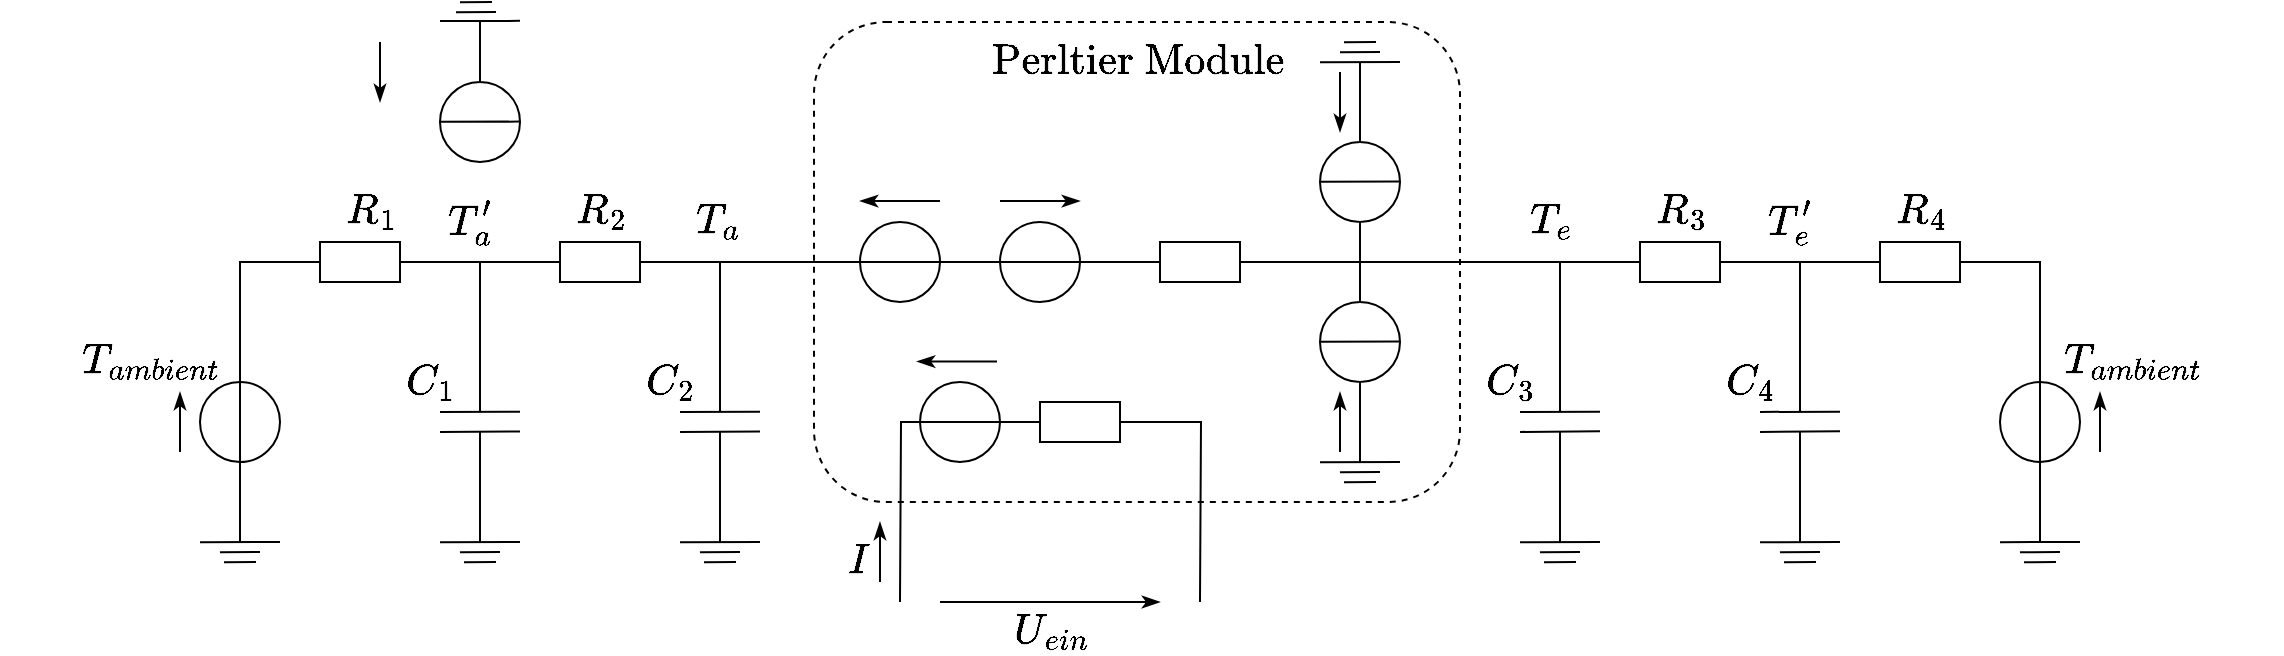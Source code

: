 <mxfile version="13.7.3" type="device"><diagram id="h_MGboUQ14YFF_3sKyS2" name="Seite-1"><mxGraphModel dx="569" dy="329" grid="1" gridSize="10" guides="1" tooltips="1" connect="1" arrows="1" fold="1" page="1" pageScale="1" pageWidth="827" pageHeight="1169" math="1" shadow="0"><root><mxCell id="0"/><mxCell id="1" parent="0"/><mxCell id="pfnBefo85EmkRrrAuSaj-95" value="" style="rounded=1;whiteSpace=wrap;html=1;dashed=1;fillColor=none;" vertex="1" parent="1"><mxGeometry x="507" y="140" width="323" height="240" as="geometry"/></mxCell><mxCell id="pfnBefo85EmkRrrAuSaj-18" value="" style="ellipse;whiteSpace=wrap;html=1;" vertex="1" parent="1"><mxGeometry x="1100" y="320" width="40" height="40" as="geometry"/></mxCell><mxCell id="pfnBefo85EmkRrrAuSaj-1" value="" style="ellipse;whiteSpace=wrap;html=1;" vertex="1" parent="1"><mxGeometry x="200" y="320" width="40" height="40" as="geometry"/></mxCell><mxCell id="pfnBefo85EmkRrrAuSaj-8" value="" style="ellipse;whiteSpace=wrap;html=1;" vertex="1" parent="1"><mxGeometry x="530" y="240" width="40" height="40" as="geometry"/></mxCell><mxCell id="pfnBefo85EmkRrrAuSaj-9" value="" style="ellipse;whiteSpace=wrap;html=1;" vertex="1" parent="1"><mxGeometry x="600" y="240" width="40" height="40" as="geometry"/></mxCell><mxCell id="pfnBefo85EmkRrrAuSaj-66" style="edgeStyle=orthogonalEdgeStyle;rounded=0;orthogonalLoop=1;jettySize=auto;html=1;entryX=1;entryY=0.5;entryDx=0;entryDy=0;endArrow=none;endFill=0;" edge="1" parent="1" source="pfnBefo85EmkRrrAuSaj-107" target="pfnBefo85EmkRrrAuSaj-13"><mxGeometry relative="1" as="geometry"><mxPoint x="1120" y="400" as="sourcePoint"/><Array as="points"/></mxGeometry></mxCell><mxCell id="pfnBefo85EmkRrrAuSaj-40" style="edgeStyle=orthogonalEdgeStyle;rounded=0;orthogonalLoop=1;jettySize=auto;html=1;entryX=0;entryY=0.5;entryDx=0;entryDy=0;endArrow=none;endFill=0;" edge="1" parent="1" target="pfnBefo85EmkRrrAuSaj-2"><mxGeometry relative="1" as="geometry"><mxPoint x="220" y="400" as="sourcePoint"/><Array as="points"><mxPoint x="220" y="260"/></Array></mxGeometry></mxCell><mxCell id="pfnBefo85EmkRrrAuSaj-41" style="edgeStyle=orthogonalEdgeStyle;rounded=0;orthogonalLoop=1;jettySize=auto;html=1;entryX=0;entryY=0.5;entryDx=0;entryDy=0;endArrow=none;endFill=0;" edge="1" parent="1" source="pfnBefo85EmkRrrAuSaj-2" target="pfnBefo85EmkRrrAuSaj-5"><mxGeometry relative="1" as="geometry"/></mxCell><mxCell id="pfnBefo85EmkRrrAuSaj-2" value="" style="rounded=0;whiteSpace=wrap;html=1;" vertex="1" parent="1"><mxGeometry x="260" y="250" width="40" height="20" as="geometry"/></mxCell><mxCell id="pfnBefo85EmkRrrAuSaj-3" value="" style="endArrow=none;html=1;" edge="1" parent="1"><mxGeometry width="50" height="50" relative="1" as="geometry"><mxPoint x="320" y="335" as="sourcePoint"/><mxPoint x="360" y="334.9" as="targetPoint"/></mxGeometry></mxCell><mxCell id="pfnBefo85EmkRrrAuSaj-4" value="" style="endArrow=none;html=1;" edge="1" parent="1"><mxGeometry width="50" height="50" relative="1" as="geometry"><mxPoint x="320" y="345" as="sourcePoint"/><mxPoint x="360" y="344.7" as="targetPoint"/></mxGeometry></mxCell><mxCell id="pfnBefo85EmkRrrAuSaj-49" style="edgeStyle=orthogonalEdgeStyle;rounded=0;orthogonalLoop=1;jettySize=auto;html=1;entryX=0;entryY=0.5;entryDx=0;entryDy=0;endArrow=none;endFill=0;" edge="1" parent="1" source="pfnBefo85EmkRrrAuSaj-5" target="pfnBefo85EmkRrrAuSaj-10"><mxGeometry relative="1" as="geometry"/></mxCell><mxCell id="pfnBefo85EmkRrrAuSaj-5" value="" style="rounded=0;whiteSpace=wrap;html=1;" vertex="1" parent="1"><mxGeometry x="380" y="250" width="40" height="20" as="geometry"/></mxCell><mxCell id="pfnBefo85EmkRrrAuSaj-6" value="" style="endArrow=none;html=1;" edge="1" parent="1"><mxGeometry width="50" height="50" relative="1" as="geometry"><mxPoint x="440" y="335.03" as="sourcePoint"/><mxPoint x="480" y="334.93" as="targetPoint"/></mxGeometry></mxCell><mxCell id="pfnBefo85EmkRrrAuSaj-7" value="" style="endArrow=none;html=1;" edge="1" parent="1"><mxGeometry width="50" height="50" relative="1" as="geometry"><mxPoint x="440" y="345.03" as="sourcePoint"/><mxPoint x="480" y="344.73" as="targetPoint"/></mxGeometry></mxCell><mxCell id="pfnBefo85EmkRrrAuSaj-45" style="edgeStyle=orthogonalEdgeStyle;rounded=0;orthogonalLoop=1;jettySize=auto;html=1;entryX=0.5;entryY=1;entryDx=0;entryDy=0;endArrow=none;endFill=0;" edge="1" parent="1" source="pfnBefo85EmkRrrAuSaj-10" target="pfnBefo85EmkRrrAuSaj-11"><mxGeometry relative="1" as="geometry"/></mxCell><mxCell id="pfnBefo85EmkRrrAuSaj-10" value="" style="rounded=0;whiteSpace=wrap;html=1;" vertex="1" parent="1"><mxGeometry x="680" y="250" width="40" height="20" as="geometry"/></mxCell><mxCell id="pfnBefo85EmkRrrAuSaj-50" style="edgeStyle=orthogonalEdgeStyle;rounded=0;orthogonalLoop=1;jettySize=auto;html=1;exitX=0.5;exitY=0;exitDx=0;exitDy=0;endArrow=none;endFill=0;" edge="1" parent="1" source="pfnBefo85EmkRrrAuSaj-11"><mxGeometry relative="1" as="geometry"><mxPoint x="780" y="160" as="targetPoint"/></mxGeometry></mxCell><mxCell id="pfnBefo85EmkRrrAuSaj-11" value="" style="ellipse;whiteSpace=wrap;html=1;" vertex="1" parent="1"><mxGeometry x="760" y="200" width="40" height="40" as="geometry"/></mxCell><mxCell id="pfnBefo85EmkRrrAuSaj-46" style="edgeStyle=orthogonalEdgeStyle;rounded=0;orthogonalLoop=1;jettySize=auto;html=1;entryX=0;entryY=0.5;entryDx=0;entryDy=0;endArrow=none;endFill=0;" edge="1" parent="1" source="pfnBefo85EmkRrrAuSaj-12" target="pfnBefo85EmkRrrAuSaj-13"><mxGeometry relative="1" as="geometry"><Array as="points"><mxPoint x="780" y="300"/><mxPoint x="780" y="260"/></Array></mxGeometry></mxCell><mxCell id="pfnBefo85EmkRrrAuSaj-51" style="edgeStyle=orthogonalEdgeStyle;rounded=0;orthogonalLoop=1;jettySize=auto;html=1;endArrow=none;endFill=0;" edge="1" parent="1" source="pfnBefo85EmkRrrAuSaj-12"><mxGeometry relative="1" as="geometry"><mxPoint x="780" y="360" as="targetPoint"/></mxGeometry></mxCell><mxCell id="pfnBefo85EmkRrrAuSaj-12" value="" style="ellipse;whiteSpace=wrap;html=1;" vertex="1" parent="1"><mxGeometry x="760" y="280" width="40" height="40" as="geometry"/></mxCell><mxCell id="pfnBefo85EmkRrrAuSaj-13" value="" style="rounded=0;whiteSpace=wrap;html=1;" vertex="1" parent="1"><mxGeometry x="920" y="250" width="40" height="20" as="geometry"/></mxCell><mxCell id="pfnBefo85EmkRrrAuSaj-14" value="" style="endArrow=none;html=1;" edge="1" parent="1"><mxGeometry width="50" height="50" relative="1" as="geometry"><mxPoint x="860" y="334.96" as="sourcePoint"/><mxPoint x="900" y="334.86" as="targetPoint"/></mxGeometry></mxCell><mxCell id="pfnBefo85EmkRrrAuSaj-15" value="" style="endArrow=none;html=1;" edge="1" parent="1"><mxGeometry width="50" height="50" relative="1" as="geometry"><mxPoint x="860" y="344.96" as="sourcePoint"/><mxPoint x="900" y="344.66" as="targetPoint"/></mxGeometry></mxCell><mxCell id="pfnBefo85EmkRrrAuSaj-19" value="" style="endArrow=none;html=1;" edge="1" parent="1"><mxGeometry width="50" height="50" relative="1" as="geometry"><mxPoint x="200" y="400.1" as="sourcePoint"/><mxPoint x="240" y="400" as="targetPoint"/></mxGeometry></mxCell><mxCell id="pfnBefo85EmkRrrAuSaj-20" value="" style="endArrow=none;html=1;" edge="1" parent="1"><mxGeometry width="50" height="50" relative="1" as="geometry"><mxPoint x="212" y="410.1" as="sourcePoint"/><mxPoint x="228" y="410" as="targetPoint"/></mxGeometry></mxCell><mxCell id="pfnBefo85EmkRrrAuSaj-21" value="" style="endArrow=none;html=1;" edge="1" parent="1"><mxGeometry width="50" height="50" relative="1" as="geometry"><mxPoint x="210" y="405.1" as="sourcePoint"/><mxPoint x="230" y="405" as="targetPoint"/></mxGeometry></mxCell><mxCell id="pfnBefo85EmkRrrAuSaj-22" value="" style="endArrow=none;html=1;" edge="1" parent="1"><mxGeometry width="50" height="50" relative="1" as="geometry"><mxPoint x="320" y="400.1" as="sourcePoint"/><mxPoint x="360" y="400" as="targetPoint"/></mxGeometry></mxCell><mxCell id="pfnBefo85EmkRrrAuSaj-23" value="" style="endArrow=none;html=1;" edge="1" parent="1"><mxGeometry width="50" height="50" relative="1" as="geometry"><mxPoint x="332" y="410.1" as="sourcePoint"/><mxPoint x="348" y="410" as="targetPoint"/></mxGeometry></mxCell><mxCell id="pfnBefo85EmkRrrAuSaj-24" value="" style="endArrow=none;html=1;" edge="1" parent="1"><mxGeometry width="50" height="50" relative="1" as="geometry"><mxPoint x="330" y="405.1" as="sourcePoint"/><mxPoint x="350" y="405" as="targetPoint"/></mxGeometry></mxCell><mxCell id="pfnBefo85EmkRrrAuSaj-25" value="" style="endArrow=none;html=1;" edge="1" parent="1"><mxGeometry width="50" height="50" relative="1" as="geometry"><mxPoint x="440" y="400.1" as="sourcePoint"/><mxPoint x="480" y="400" as="targetPoint"/></mxGeometry></mxCell><mxCell id="pfnBefo85EmkRrrAuSaj-26" value="" style="endArrow=none;html=1;" edge="1" parent="1"><mxGeometry width="50" height="50" relative="1" as="geometry"><mxPoint x="452" y="410.1" as="sourcePoint"/><mxPoint x="468" y="410" as="targetPoint"/></mxGeometry></mxCell><mxCell id="pfnBefo85EmkRrrAuSaj-27" value="" style="endArrow=none;html=1;" edge="1" parent="1"><mxGeometry width="50" height="50" relative="1" as="geometry"><mxPoint x="450" y="405.1" as="sourcePoint"/><mxPoint x="470" y="405" as="targetPoint"/></mxGeometry></mxCell><mxCell id="pfnBefo85EmkRrrAuSaj-28" value="" style="endArrow=none;html=1;" edge="1" parent="1"><mxGeometry width="50" height="50" relative="1" as="geometry"><mxPoint x="860" y="400.1" as="sourcePoint"/><mxPoint x="900" y="400" as="targetPoint"/></mxGeometry></mxCell><mxCell id="pfnBefo85EmkRrrAuSaj-29" value="" style="endArrow=none;html=1;" edge="1" parent="1"><mxGeometry width="50" height="50" relative="1" as="geometry"><mxPoint x="872" y="410.1" as="sourcePoint"/><mxPoint x="888" y="410" as="targetPoint"/></mxGeometry></mxCell><mxCell id="pfnBefo85EmkRrrAuSaj-30" value="" style="endArrow=none;html=1;" edge="1" parent="1"><mxGeometry width="50" height="50" relative="1" as="geometry"><mxPoint x="870" y="405.1" as="sourcePoint"/><mxPoint x="890" y="405" as="targetPoint"/></mxGeometry></mxCell><mxCell id="pfnBefo85EmkRrrAuSaj-31" value="" style="endArrow=none;html=1;" edge="1" parent="1"><mxGeometry width="50" height="50" relative="1" as="geometry"><mxPoint x="760" y="360.1" as="sourcePoint"/><mxPoint x="800" y="360" as="targetPoint"/></mxGeometry></mxCell><mxCell id="pfnBefo85EmkRrrAuSaj-32" value="" style="endArrow=none;html=1;" edge="1" parent="1"><mxGeometry width="50" height="50" relative="1" as="geometry"><mxPoint x="772" y="370.1" as="sourcePoint"/><mxPoint x="788" y="370" as="targetPoint"/></mxGeometry></mxCell><mxCell id="pfnBefo85EmkRrrAuSaj-33" value="" style="endArrow=none;html=1;" edge="1" parent="1"><mxGeometry width="50" height="50" relative="1" as="geometry"><mxPoint x="770" y="365.1" as="sourcePoint"/><mxPoint x="790" y="365" as="targetPoint"/></mxGeometry></mxCell><mxCell id="pfnBefo85EmkRrrAuSaj-34" value="" style="endArrow=none;html=1;" edge="1" parent="1"><mxGeometry width="50" height="50" relative="1" as="geometry"><mxPoint x="1100" y="400.1" as="sourcePoint"/><mxPoint x="1140" y="400" as="targetPoint"/></mxGeometry></mxCell><mxCell id="pfnBefo85EmkRrrAuSaj-35" value="" style="endArrow=none;html=1;" edge="1" parent="1"><mxGeometry width="50" height="50" relative="1" as="geometry"><mxPoint x="1112" y="410.1" as="sourcePoint"/><mxPoint x="1128" y="410" as="targetPoint"/></mxGeometry></mxCell><mxCell id="pfnBefo85EmkRrrAuSaj-36" value="" style="endArrow=none;html=1;" edge="1" parent="1"><mxGeometry width="50" height="50" relative="1" as="geometry"><mxPoint x="1110" y="405.1" as="sourcePoint"/><mxPoint x="1130" y="405" as="targetPoint"/></mxGeometry></mxCell><mxCell id="pfnBefo85EmkRrrAuSaj-37" value="" style="endArrow=none;html=1;" edge="1" parent="1"><mxGeometry width="50" height="50" relative="1" as="geometry"><mxPoint x="800" y="160" as="sourcePoint"/><mxPoint x="760" y="160.1" as="targetPoint"/></mxGeometry></mxCell><mxCell id="pfnBefo85EmkRrrAuSaj-38" value="" style="endArrow=none;html=1;" edge="1" parent="1"><mxGeometry width="50" height="50" relative="1" as="geometry"><mxPoint x="788" y="150" as="sourcePoint"/><mxPoint x="772" y="150.1" as="targetPoint"/></mxGeometry></mxCell><mxCell id="pfnBefo85EmkRrrAuSaj-39" value="" style="endArrow=none;html=1;" edge="1" parent="1"><mxGeometry width="50" height="50" relative="1" as="geometry"><mxPoint x="790" y="155" as="sourcePoint"/><mxPoint x="770" y="155.1" as="targetPoint"/></mxGeometry></mxCell><mxCell id="pfnBefo85EmkRrrAuSaj-52" value="" style="endArrow=none;html=1;" edge="1" parent="1"><mxGeometry width="50" height="50" relative="1" as="geometry"><mxPoint x="760" y="219.9" as="sourcePoint"/><mxPoint x="800" y="219.8" as="targetPoint"/></mxGeometry></mxCell><mxCell id="pfnBefo85EmkRrrAuSaj-53" value="" style="endArrow=none;html=1;" edge="1" parent="1"><mxGeometry width="50" height="50" relative="1" as="geometry"><mxPoint x="760" y="299.9" as="sourcePoint"/><mxPoint x="800" y="299.8" as="targetPoint"/></mxGeometry></mxCell><mxCell id="pfnBefo85EmkRrrAuSaj-54" value="" style="endArrow=none;html=1;" edge="1" parent="1"><mxGeometry width="50" height="50" relative="1" as="geometry"><mxPoint x="880" y="400" as="sourcePoint"/><mxPoint x="880" y="345" as="targetPoint"/></mxGeometry></mxCell><mxCell id="pfnBefo85EmkRrrAuSaj-55" value="" style="endArrow=none;html=1;" edge="1" parent="1"><mxGeometry width="50" height="50" relative="1" as="geometry"><mxPoint x="880" y="335" as="sourcePoint"/><mxPoint x="880" y="260" as="targetPoint"/></mxGeometry></mxCell><mxCell id="pfnBefo85EmkRrrAuSaj-58" value="" style="endArrow=none;html=1;" edge="1" parent="1"><mxGeometry width="50" height="50" relative="1" as="geometry"><mxPoint x="340" y="335" as="sourcePoint"/><mxPoint x="340" y="260" as="targetPoint"/></mxGeometry></mxCell><mxCell id="pfnBefo85EmkRrrAuSaj-59" value="" style="endArrow=none;html=1;" edge="1" parent="1"><mxGeometry width="50" height="50" relative="1" as="geometry"><mxPoint x="980" y="334.96" as="sourcePoint"/><mxPoint x="1020" y="334.86" as="targetPoint"/></mxGeometry></mxCell><mxCell id="pfnBefo85EmkRrrAuSaj-60" value="" style="endArrow=none;html=1;" edge="1" parent="1"><mxGeometry width="50" height="50" relative="1" as="geometry"><mxPoint x="980" y="344.96" as="sourcePoint"/><mxPoint x="1020" y="344.66" as="targetPoint"/></mxGeometry></mxCell><mxCell id="pfnBefo85EmkRrrAuSaj-61" value="" style="endArrow=none;html=1;" edge="1" parent="1"><mxGeometry width="50" height="50" relative="1" as="geometry"><mxPoint x="980" y="400.1" as="sourcePoint"/><mxPoint x="1020" y="400" as="targetPoint"/></mxGeometry></mxCell><mxCell id="pfnBefo85EmkRrrAuSaj-62" value="" style="endArrow=none;html=1;" edge="1" parent="1"><mxGeometry width="50" height="50" relative="1" as="geometry"><mxPoint x="992" y="410.1" as="sourcePoint"/><mxPoint x="1008" y="410" as="targetPoint"/></mxGeometry></mxCell><mxCell id="pfnBefo85EmkRrrAuSaj-63" value="" style="endArrow=none;html=1;" edge="1" parent="1"><mxGeometry width="50" height="50" relative="1" as="geometry"><mxPoint x="990" y="405.1" as="sourcePoint"/><mxPoint x="1010" y="405" as="targetPoint"/></mxGeometry></mxCell><mxCell id="pfnBefo85EmkRrrAuSaj-64" value="" style="endArrow=none;html=1;" edge="1" parent="1"><mxGeometry width="50" height="50" relative="1" as="geometry"><mxPoint x="1000" y="400" as="sourcePoint"/><mxPoint x="1000" y="345" as="targetPoint"/></mxGeometry></mxCell><mxCell id="pfnBefo85EmkRrrAuSaj-65" value="" style="endArrow=none;html=1;" edge="1" parent="1"><mxGeometry width="50" height="50" relative="1" as="geometry"><mxPoint x="1000" y="335" as="sourcePoint"/><mxPoint x="1000" y="260" as="targetPoint"/></mxGeometry></mxCell><mxCell id="pfnBefo85EmkRrrAuSaj-67" value="" style="endArrow=none;html=1;" edge="1" parent="1"><mxGeometry width="50" height="50" relative="1" as="geometry"><mxPoint x="340" y="400" as="sourcePoint"/><mxPoint x="340" y="345" as="targetPoint"/></mxGeometry></mxCell><mxCell id="pfnBefo85EmkRrrAuSaj-68" value="" style="endArrow=none;html=1;" edge="1" parent="1"><mxGeometry width="50" height="50" relative="1" as="geometry"><mxPoint x="460" y="400" as="sourcePoint"/><mxPoint x="460" y="345" as="targetPoint"/></mxGeometry></mxCell><mxCell id="pfnBefo85EmkRrrAuSaj-69" value="" style="endArrow=none;html=1;" edge="1" parent="1"><mxGeometry width="50" height="50" relative="1" as="geometry"><mxPoint x="460" y="334.5" as="sourcePoint"/><mxPoint x="460" y="259.5" as="targetPoint"/></mxGeometry></mxCell><mxCell id="pfnBefo85EmkRrrAuSaj-71" value="" style="ellipse;whiteSpace=wrap;html=1;" vertex="1" parent="1"><mxGeometry x="560" y="320" width="40" height="40" as="geometry"/></mxCell><mxCell id="pfnBefo85EmkRrrAuSaj-77" style="edgeStyle=orthogonalEdgeStyle;rounded=0;orthogonalLoop=1;jettySize=auto;html=1;endArrow=none;endFill=0;" edge="1" parent="1" source="pfnBefo85EmkRrrAuSaj-72"><mxGeometry relative="1" as="geometry"><mxPoint x="550" y="430" as="targetPoint"/></mxGeometry></mxCell><mxCell id="pfnBefo85EmkRrrAuSaj-78" style="edgeStyle=orthogonalEdgeStyle;rounded=0;orthogonalLoop=1;jettySize=auto;html=1;endArrow=none;endFill=0;" edge="1" parent="1" source="pfnBefo85EmkRrrAuSaj-72"><mxGeometry relative="1" as="geometry"><mxPoint x="700" y="430" as="targetPoint"/></mxGeometry></mxCell><mxCell id="pfnBefo85EmkRrrAuSaj-72" value="" style="rounded=0;whiteSpace=wrap;html=1;" vertex="1" parent="1"><mxGeometry x="620" y="330" width="40" height="20" as="geometry"/></mxCell><mxCell id="pfnBefo85EmkRrrAuSaj-79" value="&lt;font style=&quot;font-size: 18px&quot;&gt;$$T_e$$&lt;/font&gt;" style="text;html=1;align=center;verticalAlign=middle;resizable=0;points=[];autosize=1;" vertex="1" parent="1"><mxGeometry x="830" y="230" width="90" height="20" as="geometry"/></mxCell><mxCell id="pfnBefo85EmkRrrAuSaj-80" value="&lt;font style=&quot;font-size: 18px&quot;&gt;$$T_a$$&lt;/font&gt;" style="text;html=1;align=center;verticalAlign=middle;resizable=0;points=[];autosize=1;" vertex="1" parent="1"><mxGeometry x="414" y="230" width="90" height="20" as="geometry"/></mxCell><mxCell id="pfnBefo85EmkRrrAuSaj-81" value="&lt;font style=&quot;font-size: 18px&quot;&gt;$$T_e'$$&lt;/font&gt;" style="text;html=1;align=center;verticalAlign=middle;resizable=0;points=[];autosize=1;" vertex="1" parent="1"><mxGeometry x="950" y="230" width="90" height="20" as="geometry"/></mxCell><mxCell id="pfnBefo85EmkRrrAuSaj-82" value="&lt;font style=&quot;font-size: 18px&quot;&gt;$$T_a'$$&lt;/font&gt;" style="text;html=1;align=center;verticalAlign=middle;resizable=0;points=[];autosize=1;" vertex="1" parent="1"><mxGeometry x="290" y="230" width="90" height="20" as="geometry"/></mxCell><mxCell id="pfnBefo85EmkRrrAuSaj-84" value="&lt;font style=&quot;font-size: 18px&quot;&gt;$$T_{ambient}$$&lt;/font&gt;" style="text;html=1;align=center;verticalAlign=middle;resizable=0;points=[];autosize=1;" vertex="1" parent="1"><mxGeometry x="100" y="300" width="150" height="20" as="geometry"/></mxCell><mxCell id="pfnBefo85EmkRrrAuSaj-86" value="&lt;font style=&quot;font-size: 18px&quot;&gt;$$T_{ambient}$$&lt;/font&gt;" style="text;html=1;align=center;verticalAlign=middle;resizable=0;points=[];autosize=1;" vertex="1" parent="1"><mxGeometry x="1091" y="300" width="150" height="20" as="geometry"/></mxCell><mxCell id="pfnBefo85EmkRrrAuSaj-87" value="&lt;font style=&quot;font-size: 18px&quot;&gt;$$\text{Perltier Module}$$&lt;/font&gt;" style="text;html=1;align=center;verticalAlign=middle;resizable=0;points=[];autosize=1;" vertex="1" parent="1"><mxGeometry x="558.5" y="150" width="220" height="20" as="geometry"/></mxCell><mxCell id="pfnBefo85EmkRrrAuSaj-88" value="" style="endArrow=classicThin;html=1;endFill=1;" edge="1" parent="1"><mxGeometry width="50" height="50" relative="1" as="geometry"><mxPoint x="540" y="420" as="sourcePoint"/><mxPoint x="540" y="390" as="targetPoint"/></mxGeometry></mxCell><mxCell id="pfnBefo85EmkRrrAuSaj-89" value="&lt;font style=&quot;font-size: 18px&quot;&gt;$$I$$&lt;/font&gt;" style="text;html=1;align=center;verticalAlign=middle;resizable=0;points=[];autosize=1;" vertex="1" parent="1"><mxGeometry x="498.5" y="400" width="60" height="20" as="geometry"/></mxCell><mxCell id="pfnBefo85EmkRrrAuSaj-90" value="" style="endArrow=classicThin;html=1;endFill=1;" edge="1" parent="1"><mxGeometry width="50" height="50" relative="1" as="geometry"><mxPoint x="598.5" y="309.76" as="sourcePoint"/><mxPoint x="558.5" y="309.76" as="targetPoint"/></mxGeometry></mxCell><mxCell id="pfnBefo85EmkRrrAuSaj-91" value="" style="endArrow=classicThin;html=1;endFill=1;" edge="1" parent="1"><mxGeometry width="50" height="50" relative="1" as="geometry"><mxPoint x="570" y="229.52" as="sourcePoint"/><mxPoint x="530" y="229.52" as="targetPoint"/></mxGeometry></mxCell><mxCell id="pfnBefo85EmkRrrAuSaj-92" value="" style="endArrow=classicThin;html=1;endFill=1;" edge="1" parent="1"><mxGeometry width="50" height="50" relative="1" as="geometry"><mxPoint x="600" y="229.52" as="sourcePoint"/><mxPoint x="640" y="229.52" as="targetPoint"/></mxGeometry></mxCell><mxCell id="pfnBefo85EmkRrrAuSaj-94" value="" style="endArrow=classicThin;html=1;endFill=1;" edge="1" parent="1"><mxGeometry width="50" height="50" relative="1" as="geometry"><mxPoint x="770" y="355" as="sourcePoint"/><mxPoint x="770" y="325" as="targetPoint"/></mxGeometry></mxCell><mxCell id="pfnBefo85EmkRrrAuSaj-97" value="" style="endArrow=classicThin;html=1;endFill=1;" edge="1" parent="1"><mxGeometry width="50" height="50" relative="1" as="geometry"><mxPoint x="570" y="430" as="sourcePoint"/><mxPoint x="680" y="430" as="targetPoint"/></mxGeometry></mxCell><mxCell id="pfnBefo85EmkRrrAuSaj-98" value="&lt;font style=&quot;font-size: 18px&quot;&gt;$$U_{ein}$$&lt;/font&gt;" style="text;html=1;align=center;verticalAlign=middle;resizable=0;points=[];autosize=1;" vertex="1" parent="1"><mxGeometry x="570" y="435" width="110" height="20" as="geometry"/></mxCell><mxCell id="pfnBefo85EmkRrrAuSaj-99" value="&lt;font style=&quot;font-size: 18px&quot;&gt;$$C_1$$&lt;/font&gt;" style="text;html=1;align=center;verticalAlign=middle;resizable=0;points=[];autosize=1;" vertex="1" parent="1"><mxGeometry x="270" y="310" width="90" height="20" as="geometry"/></mxCell><mxCell id="pfnBefo85EmkRrrAuSaj-100" value="&lt;font style=&quot;font-size: 18px&quot;&gt;$$R_4$$&lt;/font&gt;" style="text;html=1;align=center;verticalAlign=middle;resizable=0;points=[];autosize=1;" vertex="1" parent="1"><mxGeometry x="1015" y="225" width="90" height="20" as="geometry"/></mxCell><mxCell id="pfnBefo85EmkRrrAuSaj-101" value="&lt;font style=&quot;font-size: 18px&quot;&gt;$$C_4$$&lt;/font&gt;" style="text;html=1;align=center;verticalAlign=middle;resizable=0;points=[];autosize=1;" vertex="1" parent="1"><mxGeometry x="930" y="310" width="90" height="20" as="geometry"/></mxCell><mxCell id="pfnBefo85EmkRrrAuSaj-102" value="&lt;font style=&quot;font-size: 18px&quot;&gt;$$C_3$$&lt;/font&gt;" style="text;html=1;align=center;verticalAlign=middle;resizable=0;points=[];autosize=1;" vertex="1" parent="1"><mxGeometry x="810" y="310" width="90" height="20" as="geometry"/></mxCell><mxCell id="pfnBefo85EmkRrrAuSaj-103" value="&lt;font style=&quot;font-size: 18px&quot;&gt;$$C_2$$&lt;/font&gt;" style="text;html=1;align=center;verticalAlign=middle;resizable=0;points=[];autosize=1;" vertex="1" parent="1"><mxGeometry x="390" y="310" width="90" height="20" as="geometry"/></mxCell><mxCell id="pfnBefo85EmkRrrAuSaj-104" value="&lt;font style=&quot;font-size: 18px&quot;&gt;$$R_2$$&lt;/font&gt;" style="text;html=1;align=center;verticalAlign=middle;resizable=0;points=[];autosize=1;" vertex="1" parent="1"><mxGeometry x="355" y="225" width="90" height="20" as="geometry"/></mxCell><mxCell id="pfnBefo85EmkRrrAuSaj-105" value="&lt;font style=&quot;font-size: 18px&quot;&gt;$$R_1$$&lt;/font&gt;" style="text;html=1;align=center;verticalAlign=middle;resizable=0;points=[];autosize=1;" vertex="1" parent="1"><mxGeometry x="240" y="225" width="90" height="20" as="geometry"/></mxCell><mxCell id="pfnBefo85EmkRrrAuSaj-106" value="&lt;font style=&quot;font-size: 18px&quot;&gt;$$R_3$$&lt;/font&gt;" style="text;html=1;align=center;verticalAlign=middle;resizable=0;points=[];autosize=1;" vertex="1" parent="1"><mxGeometry x="895" y="225" width="90" height="20" as="geometry"/></mxCell><mxCell id="pfnBefo85EmkRrrAuSaj-107" value="" style="rounded=0;whiteSpace=wrap;html=1;" vertex="1" parent="1"><mxGeometry x="1040" y="250" width="40" height="20" as="geometry"/></mxCell><mxCell id="pfnBefo85EmkRrrAuSaj-108" style="edgeStyle=orthogonalEdgeStyle;rounded=0;orthogonalLoop=1;jettySize=auto;html=1;entryX=1;entryY=0.5;entryDx=0;entryDy=0;endArrow=none;endFill=0;" edge="1" parent="1" target="pfnBefo85EmkRrrAuSaj-107"><mxGeometry relative="1" as="geometry"><mxPoint x="1120" y="400.0" as="sourcePoint"/><mxPoint x="960" y="260.0" as="targetPoint"/><Array as="points"><mxPoint x="1120" y="340"/><mxPoint x="1120" y="260"/></Array></mxGeometry></mxCell><mxCell id="pfnBefo85EmkRrrAuSaj-109" value="" style="endArrow=classicThin;html=1;endFill=1;" edge="1" parent="1"><mxGeometry width="50" height="50" relative="1" as="geometry"><mxPoint x="190" y="355" as="sourcePoint"/><mxPoint x="190" y="325" as="targetPoint"/></mxGeometry></mxCell><mxCell id="pfnBefo85EmkRrrAuSaj-110" value="" style="endArrow=classicThin;html=1;endFill=1;" edge="1" parent="1"><mxGeometry width="50" height="50" relative="1" as="geometry"><mxPoint x="1150" y="355" as="sourcePoint"/><mxPoint x="1150" y="325" as="targetPoint"/></mxGeometry></mxCell><mxCell id="pfnBefo85EmkRrrAuSaj-111" value="" style="endArrow=classicThin;html=1;endFill=1;" edge="1" parent="1"><mxGeometry width="50" height="50" relative="1" as="geometry"><mxPoint x="770" y="165" as="sourcePoint"/><mxPoint x="770" y="195" as="targetPoint"/></mxGeometry></mxCell><mxCell id="pfnBefo85EmkRrrAuSaj-117" style="edgeStyle=none;orthogonalLoop=1;jettySize=auto;html=1;endArrow=none;endFill=0;" edge="1" parent="1" source="pfnBefo85EmkRrrAuSaj-112"><mxGeometry relative="1" as="geometry"><mxPoint x="340" y="140" as="targetPoint"/></mxGeometry></mxCell><mxCell id="pfnBefo85EmkRrrAuSaj-112" value="" style="ellipse;whiteSpace=wrap;html=1;" vertex="1" parent="1"><mxGeometry x="320" y="170" width="40" height="40" as="geometry"/></mxCell><mxCell id="pfnBefo85EmkRrrAuSaj-113" value="" style="endArrow=none;html=1;" edge="1" parent="1"><mxGeometry width="50" height="50" relative="1" as="geometry"><mxPoint x="320" y="189.9" as="sourcePoint"/><mxPoint x="360" y="189.8" as="targetPoint"/></mxGeometry></mxCell><mxCell id="pfnBefo85EmkRrrAuSaj-114" value="" style="endArrow=none;html=1;" edge="1" parent="1"><mxGeometry width="50" height="50" relative="1" as="geometry"><mxPoint x="320" y="139.53" as="sourcePoint"/><mxPoint x="360" y="139.43" as="targetPoint"/></mxGeometry></mxCell><mxCell id="pfnBefo85EmkRrrAuSaj-115" value="" style="endArrow=none;html=1;" edge="1" parent="1"><mxGeometry width="50" height="50" relative="1" as="geometry"><mxPoint x="330" y="130.1" as="sourcePoint"/><mxPoint x="346" y="130" as="targetPoint"/></mxGeometry></mxCell><mxCell id="pfnBefo85EmkRrrAuSaj-116" value="" style="endArrow=none;html=1;" edge="1" parent="1"><mxGeometry width="50" height="50" relative="1" as="geometry"><mxPoint x="328" y="135.1" as="sourcePoint"/><mxPoint x="348" y="135" as="targetPoint"/></mxGeometry></mxCell><mxCell id="pfnBefo85EmkRrrAuSaj-118" value="" style="endArrow=classicThin;html=1;endFill=1;" edge="1" parent="1"><mxGeometry width="50" height="50" relative="1" as="geometry"><mxPoint x="290" y="150" as="sourcePoint"/><mxPoint x="290" y="180" as="targetPoint"/></mxGeometry></mxCell></root></mxGraphModel></diagram></mxfile>